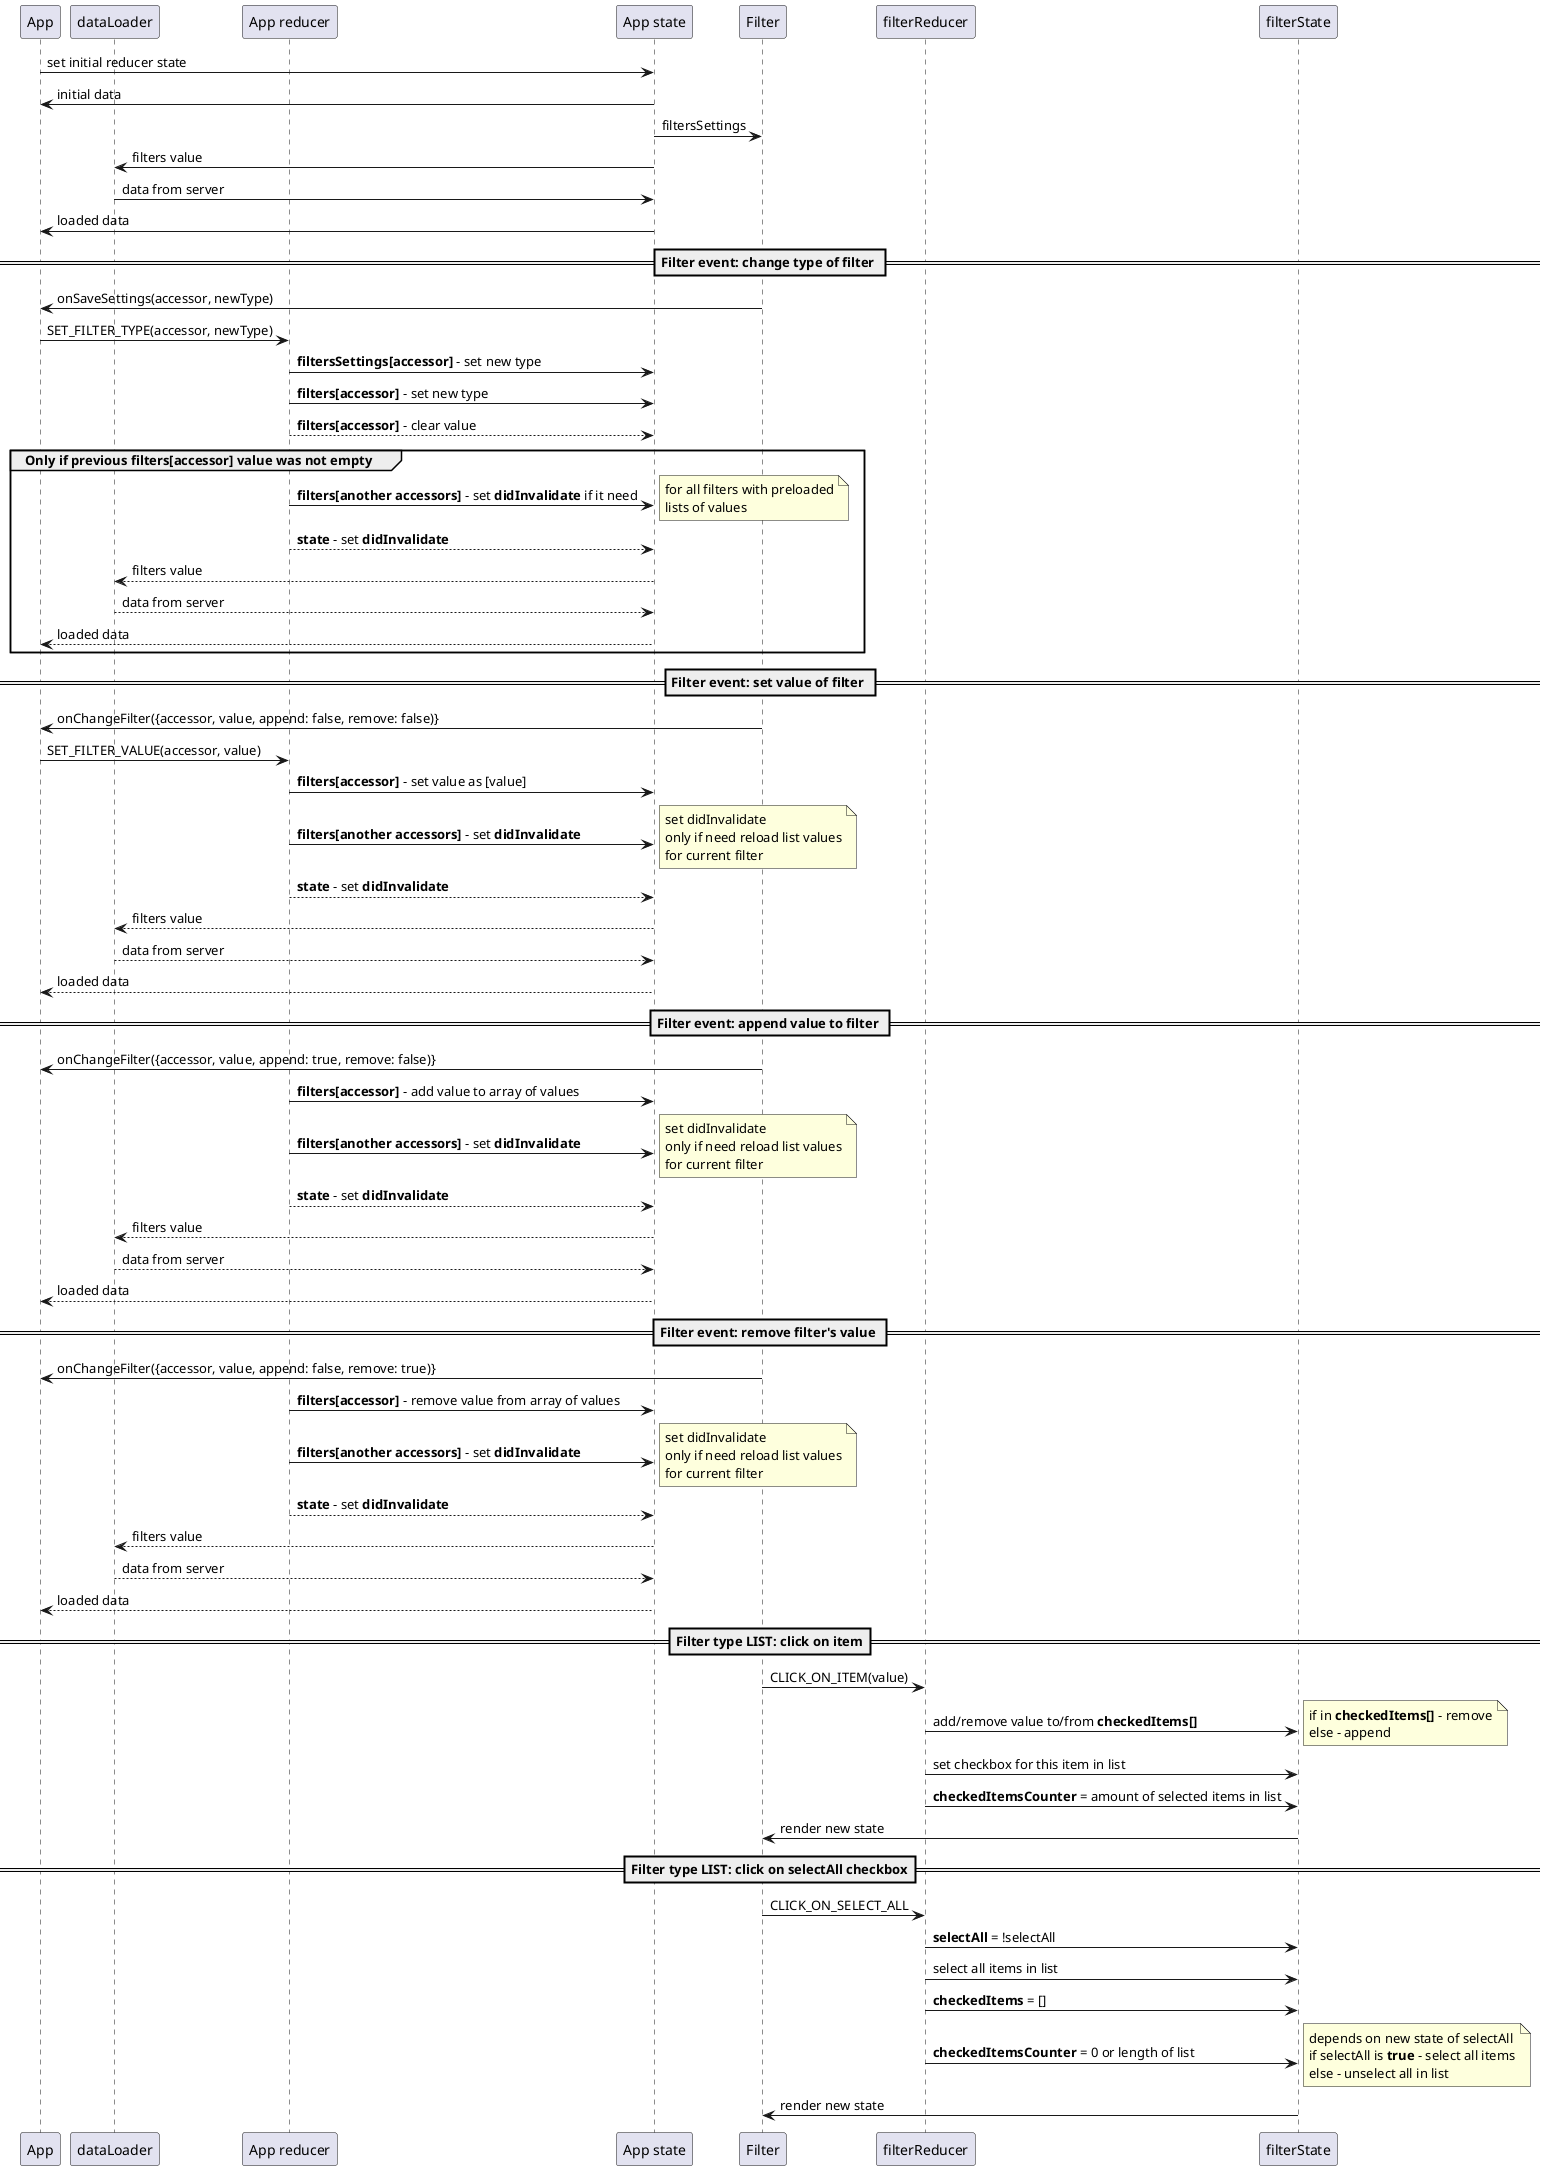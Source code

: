 @startuml
participant App
participant dataLoader
participant "App reducer" as reducer
participant "App state" as state
participant Filter
participant "filterReducer" as fReducer
participant "filterState" as fState

App -> state: set initial reducer state
state -> App: initial data
Filter <- state: filtersSettings
dataLoader <- state: filters value
dataLoader -> state: data from server
state -> App: loaded data

== Filter event: change type of filter ==
Filter -> App: onSaveSettings(accessor, newType)
App -> reducer: SET_FILTER_TYPE(accessor, newType)
reducer ->state: **filtersSettings[accessor]** - set new type
reducer -> state: **filters[accessor]** - set new type
reducer --> state: **filters[accessor]** - clear value
group Only if previous filters[accessor] value was not empty
    reducer -> state: **filters[another accessors]** - set **didInvalidate** if it need
    note right
            for all filters with preloaded
            lists of values
    end note
    reducer --> state: **state** - set **didInvalidate**
    dataLoader <-- state: filters value
    dataLoader --> state: data from server
    state --> App: loaded data
end

== Filter event: set value of filter ==
Filter -> App: onChangeFilter({accessor, value, append: false, remove: false)}
App -> reducer: SET_FILTER_VALUE(accessor, value)
reducer -> state: **filters[accessor]** - set value as [value]
reducer -> state: **filters[another accessors]** - set **didInvalidate**
    note right
        set didInvalidate
        only if need reload list values
        for current filter
    end note
reducer --> state: **state** - set **didInvalidate**
dataLoader <-- state: filters value
dataLoader --> state: data from server
state --> App: loaded data

== Filter event: append value to filter ==
Filter -> App: onChangeFilter({accessor, value, append: true, remove: false)}
reducer -> state: **filters[accessor]** - add value to array of values
reducer -> state: **filters[another accessors]** - set **didInvalidate**
    note right
        set didInvalidate
        only if need reload list values
        for current filter
    end note
reducer --> state: **state** - set **didInvalidate**
dataLoader <-- state: filters value
dataLoader --> state: data from server
state --> App: loaded data

== Filter event: remove filter's value ==
Filter -> App: onChangeFilter({accessor, value, append: false, remove: true)}
reducer -> state: **filters[accessor]** - remove value from array of values
reducer -> state: **filters[another accessors]** - set **didInvalidate**
    note right
        set didInvalidate
        only if need reload list values
        for current filter
    end note
reducer --> state: **state** - set **didInvalidate**
dataLoader <-- state: filters value
dataLoader --> state: data from server
state --> App: loaded data

==Filter type LIST: click on item==
Filter -> fReducer: CLICK_ON_ITEM(value)
fReducer -> fState: add/remove value to/from **checkedItems[]**
    note right
        if in **checkedItems[]** - remove
        else - append
    end note
fReducer -> fState: set checkbox for this item in list
fReducer -> fState: **checkedItemsCounter** = amount of selected items in list
Filter <- fState: render new state

==Filter type LIST: click on selectAll checkbox==
Filter -> fReducer: CLICK_ON_SELECT_ALL
fReducer -> fState: **selectAll** = !selectAll
fReducer -> fState: select all items in list
fReducer -> fState: **checkedItems** = []
fReducer -> fState: **checkedItemsCounter** = 0 or length of list
    note right
        depends on new state of selectAll
        if selectAll is **true** - select all items
        else - unselect all in list
    end note
Filter <- fState: render new state
@enduml